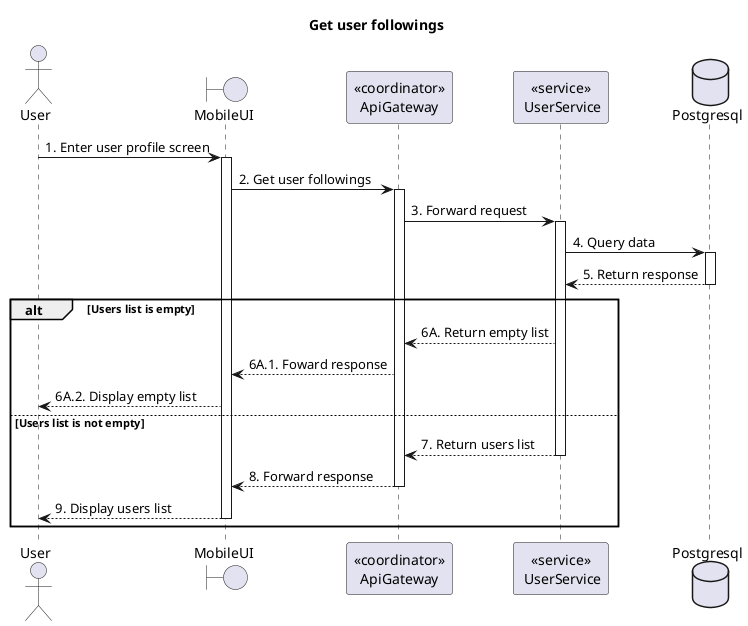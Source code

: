 @startuml Sequence
title "Get user followings"
' Style section
<style>
  sequenceDiagram {
    reference {
      BackGroundColor white
    }
}
</style>

actor User
boundary MobileUI
participant "<<coordinator>>\nApiGateway" as ApiGateway
participant "<<service>>\n UserService" as UserService
database Postgresql

User -> MobileUI ++: 1. Enter user profile screen

MobileUI -> ApiGateway ++: 2. Get user followings
ApiGateway -> UserService ++: 3. Forward request
UserService -> Postgresql ++: 4. Query data
UserService <-- Postgresql--: 5. Return response

alt Users list is empty
    ApiGateway <-- UserService: 6A. Return empty list
    MobileUI <-- ApiGateway: 6A.1. Foward response
    User <-- MobileUI: 6A.2. Display empty list
else Users list is not empty
    ApiGateway <-- UserService--: 7. Return users list
    MobileUI <-- ApiGateway--: 8. Forward response
    User <-- MobileUI--: 9. Display users list
end alt

@enduml